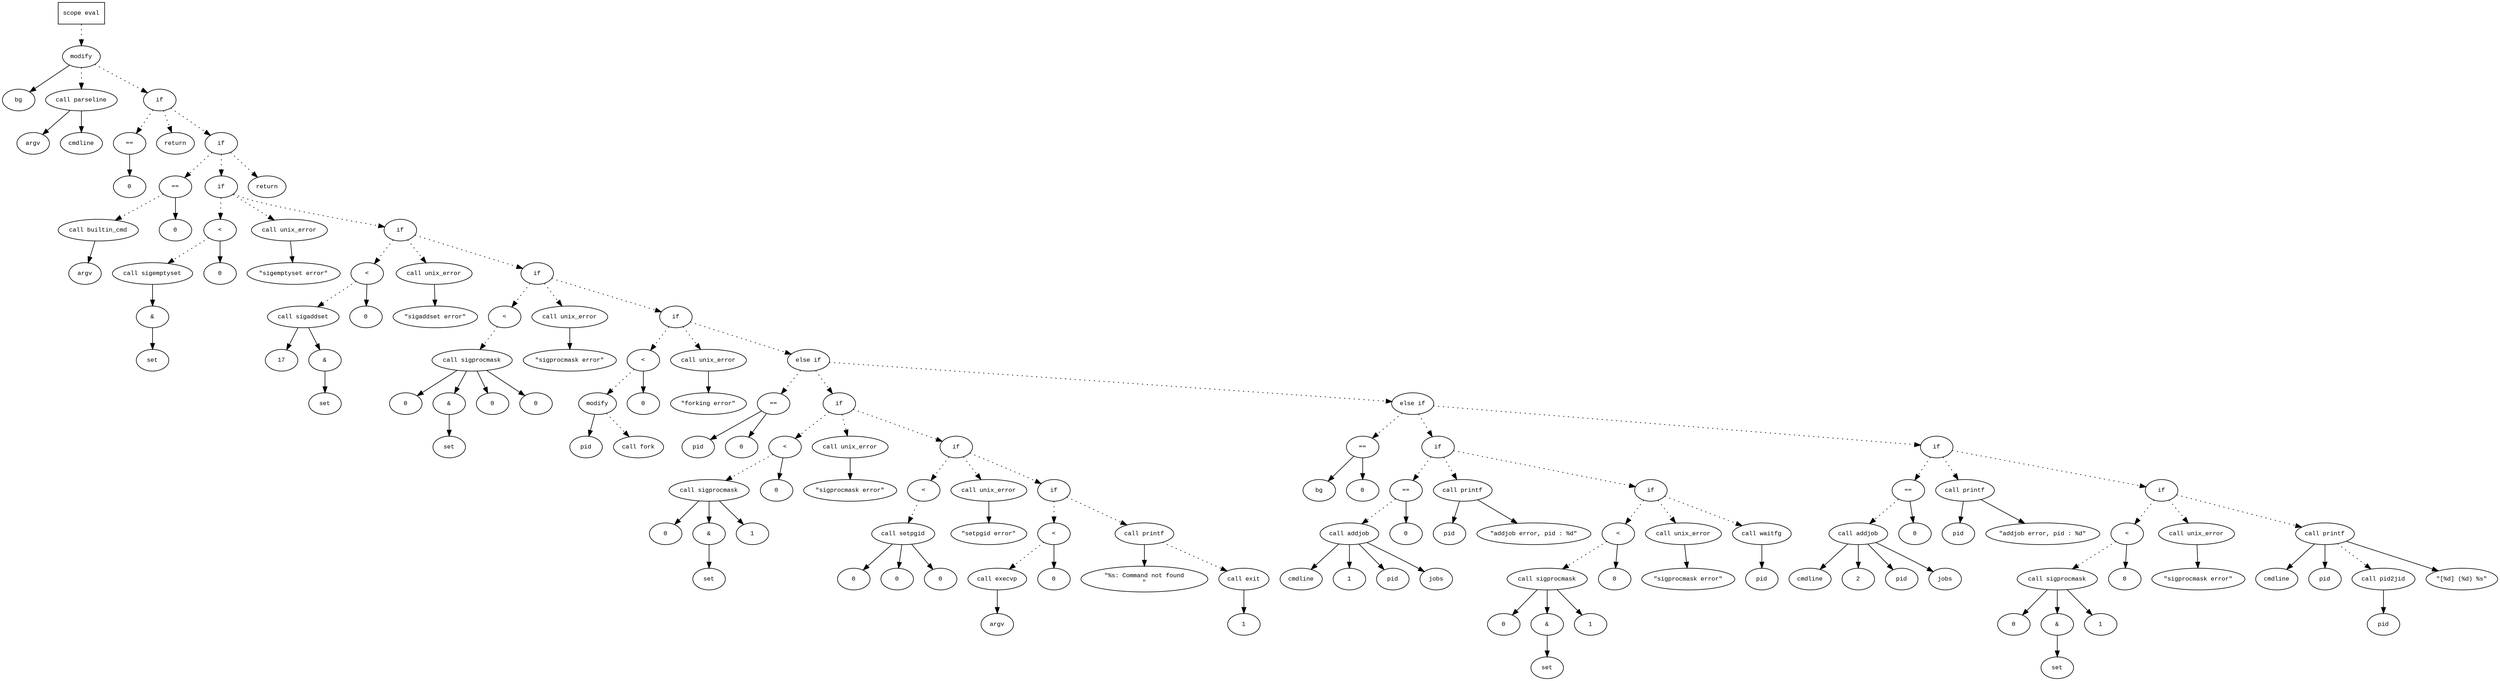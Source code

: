 digraph AST {
  graph [fontname="Times New Roman",fontsize=10];
  node  [fontname="Courier New",fontsize=10];
  edge  [fontname="Times New Roman",fontsize=10];

  node1 [label="scope eval",shape=box];
  node2 [label="modify",shape=ellipse];
  node3 [label="bg",shape=ellipse];
  node2 -> node3;
  node4 [label="call parseline",shape=ellipse];
  node5 [label="argv",shape=ellipse];
  node4 -> node5;
  node6 [label="cmdline",shape=ellipse];
  node4 -> node6;
  node2 -> node4 [style=dotted];
  node1 -> node2 [style=dotted];
  node7 [label="if",shape=ellipse];
  node2 -> node7 [style=dotted];
  node8 [label="==",shape=ellipse];
  node9 [label="0",shape=ellipse];
  node8 -> node9;
  node7 -> node8 [style=dotted];
  node10 [label="return",shape=ellipse];
  node7 -> node10 [style=dotted];
  node11 [label="if",shape=ellipse];
  node7 -> node11 [style=dotted];
  node12 [label="==",shape=ellipse];
  node13 [label="call builtin_cmd",shape=ellipse];
  node14 [label="argv",shape=ellipse];
  node13 -> node14;
  node12 -> node13 [style=dotted];
  node15 [label="0",shape=ellipse];
  node12 -> node15;
  node11 -> node12 [style=dotted];
  node16 [label="if",shape=ellipse];
  node11 -> node16 [style=dotted];
  node17 [label="<",shape=ellipse];
  node18 [label="call sigemptyset",shape=ellipse];
  node19 [label="&",shape=ellipse];
  node18 -> node19;
  node20 [label="set",shape=ellipse];
  node19 -> node20;
  node17 -> node18 [style=dotted];
  node21 [label="0",shape=ellipse];
  node17 -> node21;
  node16 -> node17 [style=dotted];
  node22 [label="call unix_error",shape=ellipse];
  node23 [label="\"sigemptyset error\"",shape=ellipse];
  node22 -> node23;
  node16 -> node22 [style=dotted];
  node24 [label="if",shape=ellipse];
  node16 -> node24 [style=dotted];
  node25 [label="<",shape=ellipse];
  node26 [label="call sigaddset",shape=ellipse];
  node27 [label="17",shape=ellipse];
  node26 -> node27;
  node28 [label="&",shape=ellipse];
  node26 -> node28;
  node29 [label="set",shape=ellipse];
  node28 -> node29;
  node25 -> node26 [style=dotted];
  node30 [label="0",shape=ellipse];
  node25 -> node30;
  node24 -> node25 [style=dotted];
  node31 [label="call unix_error",shape=ellipse];
  node32 [label="\"sigaddset error\"",shape=ellipse];
  node31 -> node32;
  node24 -> node31 [style=dotted];
  node33 [label="if",shape=ellipse];
  node24 -> node33 [style=dotted];
  node34 [label="<",shape=ellipse];
  node35 [label="call sigprocmask",shape=ellipse];
  node36 [label="0",shape=ellipse];
  node35 -> node36;
  node37 [label="&",shape=ellipse];
  node35 -> node37;
  node38 [label="set",shape=ellipse];
  node37 -> node38;
  node39 [label="0",shape=ellipse];
  node35 -> node39;
  node34 -> node35 [style=dotted];
  node40 [label="0",shape=ellipse];
  node35 -> node40;
  node33 -> node34 [style=dotted];
  node41 [label="call unix_error",shape=ellipse];
  node42 [label="\"sigprocmask error\"",shape=ellipse];
  node41 -> node42;
  node33 -> node41 [style=dotted];
  node43 [label="if",shape=ellipse];
  node33 -> node43 [style=dotted];
  node44 [label="<",shape=ellipse];
  node45 [label="modify",shape=ellipse];
  node46 [label="pid",shape=ellipse];
  node45 -> node46;
  node47 [label="call fork",shape=ellipse];
  node45 -> node47 [style=dotted];
  node44 -> node45 [style=dotted];
  node48 [label="0",shape=ellipse];
  node44 -> node48;
  node43 -> node44 [style=dotted];
  node49 [label="call unix_error",shape=ellipse];
  node50 [label="\"forking error\"",shape=ellipse];
  node49 -> node50;
  node43 -> node49 [style=dotted];
  node51 [label="else if",shape=ellipse];
  node43 -> node51 [style=dotted];
  node52 [label="==",shape=ellipse];
  node53 [label="pid",shape=ellipse];
  node52 -> node53;
  node54 [label="0",shape=ellipse];
  node52 -> node54;
  node51 -> node52 [style=dotted];
  node55 [label="if",shape=ellipse];
  node51 -> node55 [style=dotted];
  node56 [label="<",shape=ellipse];
  node57 [label="call sigprocmask",shape=ellipse];
  node58 [label="0",shape=ellipse];
  node57 -> node58;
  node59 [label="&",shape=ellipse];
  node57 -> node59;
  node60 [label="set",shape=ellipse];
  node59 -> node60;
  node61 [label="1",shape=ellipse];
  node57 -> node61;
  node56 -> node57 [style=dotted];
  node62 [label="0",shape=ellipse];
  node56 -> node62;
  node55 -> node56 [style=dotted];
  node63 [label="call unix_error",shape=ellipse];
  node64 [label="\"sigprocmask error\"",shape=ellipse];
  node63 -> node64;
  node55 -> node63 [style=dotted];
  node65 [label="if",shape=ellipse];
  node55 -> node65 [style=dotted];
  node66 [label="<",shape=ellipse];
  node67 [label="call setpgid",shape=ellipse];
  node68 [label="0",shape=ellipse];
  node67 -> node68;
  node69 [label="0",shape=ellipse];
  node67 -> node69;
  node66 -> node67 [style=dotted];
  node70 [label="0",shape=ellipse];
  node67 -> node70;
  node65 -> node66 [style=dotted];
  node71 [label="call unix_error",shape=ellipse];
  node72 [label="\"setpgid error\"",shape=ellipse];
  node71 -> node72;
  node65 -> node71 [style=dotted];
  node73 [label="if",shape=ellipse];
  node65 -> node73 [style=dotted];
  node74 [label="<",shape=ellipse];
  node75 [label="call execvp",shape=ellipse];
  node76 [label="argv",shape=ellipse];
  node75 -> node76;
  node74 -> node75 [style=dotted];
  node77 [label="0",shape=ellipse];
  node74 -> node77;
  node73 -> node74 [style=dotted];
  node78 [label="call printf",shape=ellipse];
  node79 [label="\"%s: Command not found
\"",shape=ellipse];
  node78 -> node79;
  node73 -> node78 [style=dotted];
  node80 [label="call exit",shape=ellipse];
  node81 [label="1",shape=ellipse];
  node80 -> node81;
  node78 -> node80 [style=dotted];
  node82 [label="else if",shape=ellipse];
  node51 -> node82 [style=dotted];
  node83 [label="==",shape=ellipse];
  node84 [label="bg",shape=ellipse];
  node83 -> node84;
  node85 [label="0",shape=ellipse];
  node83 -> node85;
  node82 -> node83 [style=dotted];
  node86 [label="if",shape=ellipse];
  node82 -> node86 [style=dotted];
  node87 [label="==",shape=ellipse];
  node88 [label="call addjob",shape=ellipse];
  node89 [label="cmdline",shape=ellipse];
  node88 -> node89;
  node90 [label="1",shape=ellipse];
  node88 -> node90;
  node91 [label="pid",shape=ellipse];
  node88 -> node91;
  node92 [label="jobs",shape=ellipse];
  node88 -> node92;
  node87 -> node88 [style=dotted];
  node93 [label="0",shape=ellipse];
  node87 -> node93;
  node86 -> node87 [style=dotted];
  node94 [label="call printf",shape=ellipse];
  node95 [label="pid",shape=ellipse];
  node94 -> node95;
  node96 [label="\"addjob error, pid : %d\"",shape=ellipse];
  node94 -> node96;
  node86 -> node94 [style=dotted];
  node97 [label="if",shape=ellipse];
  node86 -> node97 [style=dotted];
  node98 [label="<",shape=ellipse];
  node99 [label="call sigprocmask",shape=ellipse];
  node100 [label="0",shape=ellipse];
  node99 -> node100;
  node101 [label="&",shape=ellipse];
  node99 -> node101;
  node102 [label="set",shape=ellipse];
  node101 -> node102;
  node103 [label="1",shape=ellipse];
  node99 -> node103;
  node98 -> node99 [style=dotted];
  node104 [label="0",shape=ellipse];
  node98 -> node104;
  node97 -> node98 [style=dotted];
  node105 [label="call unix_error",shape=ellipse];
  node106 [label="\"sigprocmask error\"",shape=ellipse];
  node105 -> node106;
  node97 -> node105 [style=dotted];
  node107 [label="call waitfg",shape=ellipse];
  node108 [label="pid",shape=ellipse];
  node107 -> node108;
  node97 -> node107 [style=dotted];
  node109 [label="if",shape=ellipse];
  node82 -> node109 [style=dotted];
  node110 [label="==",shape=ellipse];
  node111 [label="call addjob",shape=ellipse];
  node112 [label="cmdline",shape=ellipse];
  node111 -> node112;
  node113 [label="2",shape=ellipse];
  node111 -> node113;
  node114 [label="pid",shape=ellipse];
  node111 -> node114;
  node115 [label="jobs",shape=ellipse];
  node111 -> node115;
  node110 -> node111 [style=dotted];
  node116 [label="0",shape=ellipse];
  node110 -> node116;
  node109 -> node110 [style=dotted];
  node117 [label="call printf",shape=ellipse];
  node118 [label="pid",shape=ellipse];
  node117 -> node118;
  node119 [label="\"addjob error, pid : %d\"",shape=ellipse];
  node117 -> node119;
  node109 -> node117 [style=dotted];
  node120 [label="if",shape=ellipse];
  node109 -> node120 [style=dotted];
  node121 [label="<",shape=ellipse];
  node122 [label="call sigprocmask",shape=ellipse];
  node123 [label="0",shape=ellipse];
  node122 -> node123;
  node124 [label="&",shape=ellipse];
  node122 -> node124;
  node125 [label="set",shape=ellipse];
  node124 -> node125;
  node126 [label="1",shape=ellipse];
  node122 -> node126;
  node121 -> node122 [style=dotted];
  node127 [label="0",shape=ellipse];
  node121 -> node127;
  node120 -> node121 [style=dotted];
  node128 [label="call unix_error",shape=ellipse];
  node129 [label="\"sigprocmask error\"",shape=ellipse];
  node128 -> node129;
  node120 -> node128 [style=dotted];
  node130 [label="call printf",shape=ellipse];
  node131 [label="cmdline",shape=ellipse];
  node130 -> node131;
  node132 [label="pid",shape=ellipse];
  node130 -> node132;
  node133 [label="call pid2jid",shape=ellipse];
  node134 [label="pid",shape=ellipse];
  node133 -> node134;
  node130 -> node133 [style=dotted];
  node135 [label="\"[%d] (%d) %s\"",shape=ellipse];
  node130 -> node135;
  node120 -> node130 [style=dotted];
  node136 [label="return",shape=ellipse];
  node11 -> node136 [style=dotted];
} 